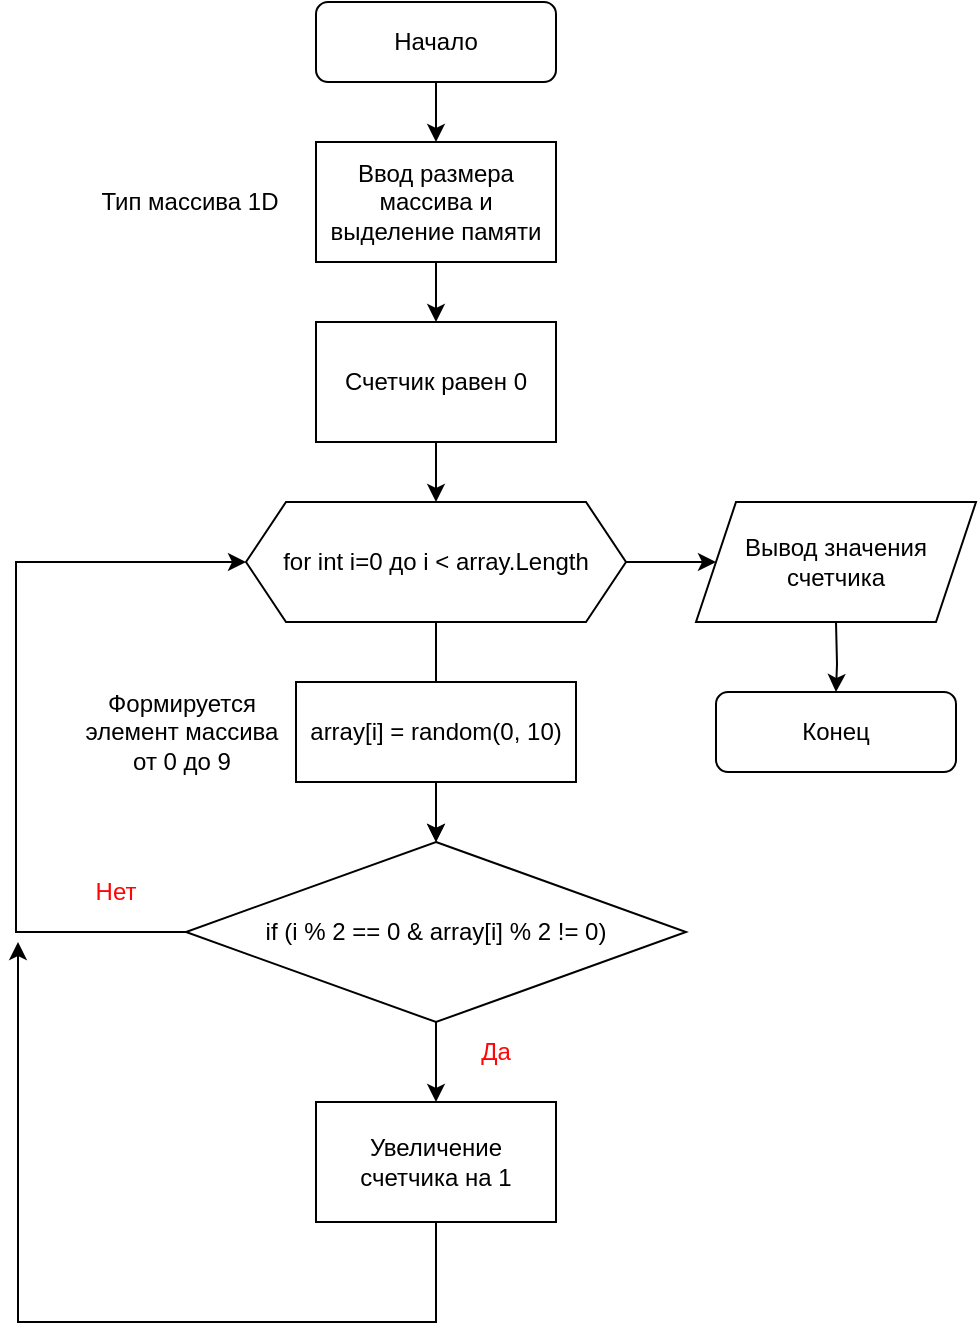 <mxfile version="27.0.5" pages="4">
  <diagram id="C5RBs43oDa-KdzZeNtuy" name="Case 1">
    <mxGraphModel dx="1426" dy="893" grid="1" gridSize="10" guides="1" tooltips="1" connect="1" arrows="1" fold="1" page="1" pageScale="1" pageWidth="827" pageHeight="1169" math="0" shadow="0">
      <root>
        <mxCell id="WIyWlLk6GJQsqaUBKTNV-0" />
        <mxCell id="WIyWlLk6GJQsqaUBKTNV-1" parent="WIyWlLk6GJQsqaUBKTNV-0" />
        <mxCell id="aqqlNHf-EdnrWEyORMFr-22" value="" style="edgeStyle=orthogonalEdgeStyle;rounded=0;orthogonalLoop=1;jettySize=auto;html=1;" edge="1" parent="WIyWlLk6GJQsqaUBKTNV-1" source="aqqlNHf-EdnrWEyORMFr-0" target="aqqlNHf-EdnrWEyORMFr-2">
          <mxGeometry relative="1" as="geometry" />
        </mxCell>
        <mxCell id="aqqlNHf-EdnrWEyORMFr-0" value="Начало" style="rounded=1;whiteSpace=wrap;html=1;" vertex="1" parent="WIyWlLk6GJQsqaUBKTNV-1">
          <mxGeometry x="200" y="40" width="120" height="40" as="geometry" />
        </mxCell>
        <mxCell id="aqqlNHf-EdnrWEyORMFr-20" value="" style="edgeStyle=orthogonalEdgeStyle;rounded=0;orthogonalLoop=1;jettySize=auto;html=1;" edge="1" parent="WIyWlLk6GJQsqaUBKTNV-1" source="aqqlNHf-EdnrWEyORMFr-1" target="aqqlNHf-EdnrWEyORMFr-5">
          <mxGeometry relative="1" as="geometry" />
        </mxCell>
        <mxCell id="aqqlNHf-EdnrWEyORMFr-1" value="Счетчик равен 0" style="rounded=0;whiteSpace=wrap;html=1;" vertex="1" parent="WIyWlLk6GJQsqaUBKTNV-1">
          <mxGeometry x="200" y="200" width="120" height="60" as="geometry" />
        </mxCell>
        <mxCell id="aqqlNHf-EdnrWEyORMFr-21" value="" style="edgeStyle=orthogonalEdgeStyle;rounded=0;orthogonalLoop=1;jettySize=auto;html=1;" edge="1" parent="WIyWlLk6GJQsqaUBKTNV-1" source="aqqlNHf-EdnrWEyORMFr-2" target="aqqlNHf-EdnrWEyORMFr-1">
          <mxGeometry relative="1" as="geometry" />
        </mxCell>
        <mxCell id="aqqlNHf-EdnrWEyORMFr-2" value="Ввод размера массива и выделение памяти" style="rounded=0;whiteSpace=wrap;html=1;" vertex="1" parent="WIyWlLk6GJQsqaUBKTNV-1">
          <mxGeometry x="200" y="110" width="120" height="60" as="geometry" />
        </mxCell>
        <mxCell id="aqqlNHf-EdnrWEyORMFr-3" value="Тип массива 1D" style="text;html=1;align=center;verticalAlign=middle;whiteSpace=wrap;rounded=0;" vertex="1" parent="WIyWlLk6GJQsqaUBKTNV-1">
          <mxGeometry x="84" y="125" width="106" height="30" as="geometry" />
        </mxCell>
        <mxCell id="aqqlNHf-EdnrWEyORMFr-19" value="" style="edgeStyle=orthogonalEdgeStyle;rounded=0;orthogonalLoop=1;jettySize=auto;html=1;" edge="1" parent="WIyWlLk6GJQsqaUBKTNV-1" source="aqqlNHf-EdnrWEyORMFr-5" target="aqqlNHf-EdnrWEyORMFr-8">
          <mxGeometry relative="1" as="geometry" />
        </mxCell>
        <mxCell id="aqqlNHf-EdnrWEyORMFr-28" value="" style="edgeStyle=orthogonalEdgeStyle;rounded=0;orthogonalLoop=1;jettySize=auto;html=1;entryX=0;entryY=0.5;entryDx=0;entryDy=0;" edge="1" parent="WIyWlLk6GJQsqaUBKTNV-1" source="aqqlNHf-EdnrWEyORMFr-5" target="EKrVxJmOkbiSkr2-F8fR-1">
          <mxGeometry relative="1" as="geometry">
            <mxPoint x="400" y="320" as="targetPoint" />
          </mxGeometry>
        </mxCell>
        <mxCell id="aqqlNHf-EdnrWEyORMFr-5" value="for int i=0 до i &amp;lt; array.Length" style="shape=hexagon;perimeter=hexagonPerimeter2;whiteSpace=wrap;html=1;fixedSize=1;" vertex="1" parent="WIyWlLk6GJQsqaUBKTNV-1">
          <mxGeometry x="165" y="290" width="190" height="60" as="geometry" />
        </mxCell>
        <mxCell id="aqqlNHf-EdnrWEyORMFr-17" style="edgeStyle=orthogonalEdgeStyle;rounded=0;orthogonalLoop=1;jettySize=auto;html=1;exitX=0.5;exitY=1;exitDx=0;exitDy=0;entryX=0.5;entryY=0;entryDx=0;entryDy=0;" edge="1" parent="WIyWlLk6GJQsqaUBKTNV-1" source="aqqlNHf-EdnrWEyORMFr-6" target="aqqlNHf-EdnrWEyORMFr-8">
          <mxGeometry relative="1" as="geometry" />
        </mxCell>
        <mxCell id="aqqlNHf-EdnrWEyORMFr-6" value="array[i] = random(0, 10)" style="rounded=0;whiteSpace=wrap;html=1;" vertex="1" parent="WIyWlLk6GJQsqaUBKTNV-1">
          <mxGeometry x="190" y="380" width="140" height="50" as="geometry" />
        </mxCell>
        <mxCell id="aqqlNHf-EdnrWEyORMFr-7" value="Формируется элемент массива от 0 до 9" style="text;html=1;align=center;verticalAlign=middle;whiteSpace=wrap;rounded=0;" vertex="1" parent="WIyWlLk6GJQsqaUBKTNV-1">
          <mxGeometry x="80" y="385" width="106" height="40" as="geometry" />
        </mxCell>
        <mxCell id="aqqlNHf-EdnrWEyORMFr-15" style="edgeStyle=orthogonalEdgeStyle;rounded=0;orthogonalLoop=1;jettySize=auto;html=1;exitX=0.5;exitY=1;exitDx=0;exitDy=0;" edge="1" parent="WIyWlLk6GJQsqaUBKTNV-1" source="aqqlNHf-EdnrWEyORMFr-8" target="aqqlNHf-EdnrWEyORMFr-9">
          <mxGeometry relative="1" as="geometry" />
        </mxCell>
        <mxCell id="aqqlNHf-EdnrWEyORMFr-8" value="if (i % 2 == 0 &amp;amp; array[i] % 2 != 0)" style="rhombus;whiteSpace=wrap;html=1;" vertex="1" parent="WIyWlLk6GJQsqaUBKTNV-1">
          <mxGeometry x="135" y="460" width="250" height="90" as="geometry" />
        </mxCell>
        <mxCell id="aqqlNHf-EdnrWEyORMFr-13" style="edgeStyle=orthogonalEdgeStyle;rounded=0;orthogonalLoop=1;jettySize=auto;html=1;exitX=0.5;exitY=1;exitDx=0;exitDy=0;" edge="1" parent="WIyWlLk6GJQsqaUBKTNV-1" source="aqqlNHf-EdnrWEyORMFr-9">
          <mxGeometry relative="1" as="geometry">
            <mxPoint x="51" y="510" as="targetPoint" />
            <mxPoint x="260" y="670" as="sourcePoint" />
            <Array as="points">
              <mxPoint x="260" y="700" />
              <mxPoint x="51" y="700" />
            </Array>
          </mxGeometry>
        </mxCell>
        <mxCell id="aqqlNHf-EdnrWEyORMFr-9" value="Увеличение счетчика на 1" style="rounded=0;whiteSpace=wrap;html=1;" vertex="1" parent="WIyWlLk6GJQsqaUBKTNV-1">
          <mxGeometry x="200" y="590" width="120" height="60" as="geometry" />
        </mxCell>
        <mxCell id="aqqlNHf-EdnrWEyORMFr-10" value="" style="endArrow=classic;html=1;rounded=0;exitX=0;exitY=0.5;exitDx=0;exitDy=0;entryX=0;entryY=0.5;entryDx=0;entryDy=0;" edge="1" parent="WIyWlLk6GJQsqaUBKTNV-1" source="aqqlNHf-EdnrWEyORMFr-8" target="aqqlNHf-EdnrWEyORMFr-5">
          <mxGeometry width="50" height="50" relative="1" as="geometry">
            <mxPoint x="390" y="380" as="sourcePoint" />
            <mxPoint x="440" y="330" as="targetPoint" />
            <Array as="points">
              <mxPoint x="50" y="505" />
              <mxPoint x="50" y="320" />
            </Array>
          </mxGeometry>
        </mxCell>
        <mxCell id="aqqlNHf-EdnrWEyORMFr-23" value="&lt;font style=&quot;color: rgb(255, 6, 6);&quot;&gt;Да&lt;/font&gt;" style="text;html=1;align=center;verticalAlign=middle;whiteSpace=wrap;rounded=0;" vertex="1" parent="WIyWlLk6GJQsqaUBKTNV-1">
          <mxGeometry x="260" y="550" width="60" height="30" as="geometry" />
        </mxCell>
        <mxCell id="aqqlNHf-EdnrWEyORMFr-24" value="&lt;font style=&quot;color: rgb(255, 6, 6);&quot;&gt;Нет&lt;/font&gt;" style="text;html=1;align=center;verticalAlign=middle;whiteSpace=wrap;rounded=0;" vertex="1" parent="WIyWlLk6GJQsqaUBKTNV-1">
          <mxGeometry x="70" y="470" width="60" height="30" as="geometry" />
        </mxCell>
        <mxCell id="aqqlNHf-EdnrWEyORMFr-25" value="Конец" style="rounded=1;whiteSpace=wrap;html=1;" vertex="1" parent="WIyWlLk6GJQsqaUBKTNV-1">
          <mxGeometry x="400" y="385" width="120" height="40" as="geometry" />
        </mxCell>
        <mxCell id="aqqlNHf-EdnrWEyORMFr-29" value="" style="edgeStyle=orthogonalEdgeStyle;rounded=0;orthogonalLoop=1;jettySize=auto;html=1;" edge="1" parent="WIyWlLk6GJQsqaUBKTNV-1" target="aqqlNHf-EdnrWEyORMFr-25">
          <mxGeometry relative="1" as="geometry">
            <mxPoint x="460" y="350" as="sourcePoint" />
          </mxGeometry>
        </mxCell>
        <mxCell id="EKrVxJmOkbiSkr2-F8fR-1" value="Вывод значения счетчика" style="shape=parallelogram;perimeter=parallelogramPerimeter;whiteSpace=wrap;html=1;fixedSize=1;" vertex="1" parent="WIyWlLk6GJQsqaUBKTNV-1">
          <mxGeometry x="390" y="290" width="140" height="60" as="geometry" />
        </mxCell>
      </root>
    </mxGraphModel>
  </diagram>
  <diagram id="B5rzEQtbl61Lyo0TWDss" name="Case 2">
    <mxGraphModel dx="2786" dy="1051" grid="1" gridSize="10" guides="1" tooltips="1" connect="1" arrows="1" fold="1" page="1" pageScale="1" pageWidth="827" pageHeight="1169" math="0" shadow="0">
      <root>
        <mxCell id="0" />
        <mxCell id="1" parent="0" />
        <mxCell id="s0xafq_q0sGr1GdLeXno-13" value="" style="edgeStyle=orthogonalEdgeStyle;rounded=0;orthogonalLoop=1;jettySize=auto;html=1;" edge="1" parent="1" source="0wv6gCyjFDWFOXoXI0do-1" target="0wv6gCyjFDWFOXoXI0do-2">
          <mxGeometry relative="1" as="geometry" />
        </mxCell>
        <mxCell id="0wv6gCyjFDWFOXoXI0do-1" value="Начало" style="rounded=1;whiteSpace=wrap;html=1;" vertex="1" parent="1">
          <mxGeometry x="250" y="70" width="120" height="50" as="geometry" />
        </mxCell>
        <mxCell id="s0xafq_q0sGr1GdLeXno-14" value="" style="edgeStyle=orthogonalEdgeStyle;rounded=0;orthogonalLoop=1;jettySize=auto;html=1;" edge="1" parent="1" source="0wv6gCyjFDWFOXoXI0do-2" target="0wv6gCyjFDWFOXoXI0do-4">
          <mxGeometry relative="1" as="geometry" />
        </mxCell>
        <mxCell id="0wv6gCyjFDWFOXoXI0do-2" value="Создание массива 5х5" style="rounded=0;whiteSpace=wrap;html=1;" vertex="1" parent="1">
          <mxGeometry x="250" y="150" width="120" height="60" as="geometry" />
        </mxCell>
        <mxCell id="0wv6gCyjFDWFOXoXI0do-3" value="Создается 2D массив размером 5х5" style="text;html=1;align=center;verticalAlign=middle;whiteSpace=wrap;rounded=0;" vertex="1" parent="1">
          <mxGeometry x="384" y="165" width="96" height="30" as="geometry" />
        </mxCell>
        <mxCell id="s0xafq_q0sGr1GdLeXno-15" value="" style="edgeStyle=orthogonalEdgeStyle;rounded=0;orthogonalLoop=1;jettySize=auto;html=1;" edge="1" parent="1" source="0wv6gCyjFDWFOXoXI0do-4" target="0wv6gCyjFDWFOXoXI0do-6">
          <mxGeometry relative="1" as="geometry" />
        </mxCell>
        <mxCell id="0wv6gCyjFDWFOXoXI0do-4" value="min = 6&lt;div&gt;index = 0&lt;/div&gt;" style="rounded=0;whiteSpace=wrap;html=1;" vertex="1" parent="1">
          <mxGeometry x="250" y="240" width="120" height="60" as="geometry" />
        </mxCell>
        <mxCell id="0wv6gCyjFDWFOXoXI0do-5" value="min - минимальное место&lt;div&gt;index - индекс спортсмена с минимальной суммой по местам&lt;/div&gt;" style="text;html=1;align=center;verticalAlign=middle;whiteSpace=wrap;rounded=0;" vertex="1" parent="1">
          <mxGeometry x="384" y="255" width="196" height="30" as="geometry" />
        </mxCell>
        <mxCell id="s0xafq_q0sGr1GdLeXno-11" value="" style="edgeStyle=orthogonalEdgeStyle;rounded=0;orthogonalLoop=1;jettySize=auto;html=1;" edge="1" parent="1" source="0wv6gCyjFDWFOXoXI0do-6" target="0wv6gCyjFDWFOXoXI0do-7">
          <mxGeometry relative="1" as="geometry" />
        </mxCell>
        <mxCell id="YKFpgQ2zvfYNVfim4wyX-3" value="" style="edgeStyle=orthogonalEdgeStyle;rounded=0;orthogonalLoop=1;jettySize=auto;html=1;" edge="1" parent="1" source="0wv6gCyjFDWFOXoXI0do-6" target="YKFpgQ2zvfYNVfim4wyX-1">
          <mxGeometry relative="1" as="geometry" />
        </mxCell>
        <mxCell id="0wv6gCyjFDWFOXoXI0do-6" value="for i = 0 до i &amp;lt; matrix.GetLength(0)" style="shape=hexagon;perimeter=hexagonPerimeter2;whiteSpace=wrap;html=1;fixedSize=1;" vertex="1" parent="1">
          <mxGeometry x="195" y="330" width="230" height="80" as="geometry" />
        </mxCell>
        <mxCell id="s0xafq_q0sGr1GdLeXno-12" value="" style="edgeStyle=orthogonalEdgeStyle;rounded=0;orthogonalLoop=1;jettySize=auto;html=1;" edge="1" parent="1" source="0wv6gCyjFDWFOXoXI0do-7" target="0wv6gCyjFDWFOXoXI0do-8">
          <mxGeometry relative="1" as="geometry" />
        </mxCell>
        <mxCell id="0wv6gCyjFDWFOXoXI0do-7" value="sum = 0" style="rounded=0;whiteSpace=wrap;html=1;" vertex="1" parent="1">
          <mxGeometry x="250" y="440" width="120" height="60" as="geometry" />
        </mxCell>
        <mxCell id="s0xafq_q0sGr1GdLeXno-8" value="" style="edgeStyle=orthogonalEdgeStyle;rounded=0;orthogonalLoop=1;jettySize=auto;html=1;" edge="1" parent="1" source="0wv6gCyjFDWFOXoXI0do-8" target="0wv6gCyjFDWFOXoXI0do-9">
          <mxGeometry relative="1" as="geometry" />
        </mxCell>
        <mxCell id="s0xafq_q0sGr1GdLeXno-10" style="edgeStyle=orthogonalEdgeStyle;rounded=0;orthogonalLoop=1;jettySize=auto;html=1;exitX=0;exitY=0.5;exitDx=0;exitDy=0;entryX=0.5;entryY=0;entryDx=0;entryDy=0;" edge="1" parent="1" source="0wv6gCyjFDWFOXoXI0do-8" target="s0xafq_q0sGr1GdLeXno-3">
          <mxGeometry relative="1" as="geometry">
            <Array as="points">
              <mxPoint x="175" y="570" />
              <mxPoint x="175" y="810" />
              <mxPoint x="310" y="810" />
            </Array>
          </mxGeometry>
        </mxCell>
        <mxCell id="0wv6gCyjFDWFOXoXI0do-8" value="for j= 0 до j &amp;lt; matrix.GetLength(1)" style="shape=hexagon;perimeter=hexagonPerimeter2;whiteSpace=wrap;html=1;fixedSize=1;" vertex="1" parent="1">
          <mxGeometry x="195" y="530" width="230" height="80" as="geometry" />
        </mxCell>
        <mxCell id="s0xafq_q0sGr1GdLeXno-9" value="" style="edgeStyle=orthogonalEdgeStyle;rounded=0;orthogonalLoop=1;jettySize=auto;html=1;" edge="1" parent="1" source="0wv6gCyjFDWFOXoXI0do-9" target="s0xafq_q0sGr1GdLeXno-2">
          <mxGeometry relative="1" as="geometry" />
        </mxCell>
        <mxCell id="0wv6gCyjFDWFOXoXI0do-9" value="array[i, j] = random(1, 6)" style="rounded=0;whiteSpace=wrap;html=1;" vertex="1" parent="1">
          <mxGeometry x="240" y="640" width="140" height="60" as="geometry" />
        </mxCell>
        <mxCell id="s0xafq_q0sGr1GdLeXno-1" value="Формируется элемент массива от 1 до 5" style="text;html=1;align=center;verticalAlign=middle;whiteSpace=wrap;rounded=0;" vertex="1" parent="1">
          <mxGeometry x="390" y="650" width="106" height="40" as="geometry" />
        </mxCell>
        <mxCell id="s0xafq_q0sGr1GdLeXno-2" value="sum += matrix[i, j]" style="rounded=0;whiteSpace=wrap;html=1;" vertex="1" parent="1">
          <mxGeometry x="240" y="730" width="140" height="60" as="geometry" />
        </mxCell>
        <mxCell id="s0xafq_q0sGr1GdLeXno-17" style="edgeStyle=orthogonalEdgeStyle;rounded=0;orthogonalLoop=1;jettySize=auto;html=1;" edge="1" parent="1" source="s0xafq_q0sGr1GdLeXno-3">
          <mxGeometry relative="1" as="geometry">
            <mxPoint y="870" as="targetPoint" />
            <Array as="points">
              <mxPoint x="520" y="870" />
              <mxPoint x="520" y="960" />
              <mxPoint y="960" />
            </Array>
          </mxGeometry>
        </mxCell>
        <mxCell id="s0xafq_q0sGr1GdLeXno-3" value="if (sum &amp;lt; min)" style="rhombus;whiteSpace=wrap;html=1;" vertex="1" parent="1">
          <mxGeometry x="230" y="830" width="160" height="80" as="geometry" />
        </mxCell>
        <mxCell id="s0xafq_q0sGr1GdLeXno-4" value="min = sum&lt;div&gt;index = i&lt;/div&gt;" style="rounded=0;whiteSpace=wrap;html=1;" vertex="1" parent="1">
          <mxGeometry x="60" y="840" width="120" height="60" as="geometry" />
        </mxCell>
        <mxCell id="s0xafq_q0sGr1GdLeXno-5" value="" style="endArrow=classic;html=1;rounded=0;exitX=0;exitY=0.5;exitDx=0;exitDy=0;entryX=1;entryY=0.5;entryDx=0;entryDy=0;" edge="1" parent="1" source="s0xafq_q0sGr1GdLeXno-3" target="s0xafq_q0sGr1GdLeXno-4">
          <mxGeometry width="50" height="50" relative="1" as="geometry">
            <mxPoint x="390" y="680" as="sourcePoint" />
            <mxPoint x="440" y="630" as="targetPoint" />
          </mxGeometry>
        </mxCell>
        <mxCell id="s0xafq_q0sGr1GdLeXno-6" value="" style="endArrow=classic;html=1;rounded=0;exitX=0;exitY=0.5;exitDx=0;exitDy=0;" edge="1" parent="1" source="s0xafq_q0sGr1GdLeXno-4" target="0wv6gCyjFDWFOXoXI0do-6">
          <mxGeometry width="50" height="50" relative="1" as="geometry">
            <mxPoint x="390" y="680" as="sourcePoint" />
            <mxPoint x="440" y="630" as="targetPoint" />
            <Array as="points">
              <mxPoint y="870" />
              <mxPoint y="370" />
            </Array>
          </mxGeometry>
        </mxCell>
        <mxCell id="s0xafq_q0sGr1GdLeXno-7" value="" style="endArrow=classic;html=1;rounded=0;exitX=1;exitY=0.5;exitDx=0;exitDy=0;entryX=1;entryY=0.5;entryDx=0;entryDy=0;" edge="1" parent="1" source="s0xafq_q0sGr1GdLeXno-2" target="0wv6gCyjFDWFOXoXI0do-8">
          <mxGeometry width="50" height="50" relative="1" as="geometry">
            <mxPoint x="390" y="680" as="sourcePoint" />
            <mxPoint x="480" y="570" as="targetPoint" />
            <Array as="points">
              <mxPoint x="480" y="760" />
              <mxPoint x="510" y="760" />
              <mxPoint x="510" y="670" />
              <mxPoint x="510" y="570" />
              <mxPoint x="480" y="570" />
            </Array>
          </mxGeometry>
        </mxCell>
        <mxCell id="s0xafq_q0sGr1GdLeXno-21" value="" style="edgeStyle=orthogonalEdgeStyle;rounded=0;orthogonalLoop=1;jettySize=auto;html=1;" edge="1" parent="1" target="s0xafq_q0sGr1GdLeXno-19">
          <mxGeometry relative="1" as="geometry">
            <mxPoint x="556" y="400" as="sourcePoint" />
          </mxGeometry>
        </mxCell>
        <mxCell id="s0xafq_q0sGr1GdLeXno-19" value="Конец" style="rounded=1;whiteSpace=wrap;html=1;" vertex="1" parent="1">
          <mxGeometry x="496" y="445" width="120" height="50" as="geometry" />
        </mxCell>
        <mxCell id="S2aVNuDsLaKcUO_T67YK-1" value="&lt;font style=&quot;color: rgb(255, 6, 6);&quot;&gt;Да&lt;/font&gt;" style="text;html=1;align=center;verticalAlign=middle;whiteSpace=wrap;rounded=0;" vertex="1" parent="1">
          <mxGeometry x="190" y="840" width="60" height="30" as="geometry" />
        </mxCell>
        <mxCell id="S2aVNuDsLaKcUO_T67YK-2" value="&lt;font style=&quot;color: rgb(255, 6, 6);&quot;&gt;Нет&lt;/font&gt;" style="text;html=1;align=center;verticalAlign=middle;whiteSpace=wrap;rounded=0;" vertex="1" parent="1">
          <mxGeometry x="390" y="840" width="60" height="30" as="geometry" />
        </mxCell>
        <mxCell id="YKFpgQ2zvfYNVfim4wyX-1" value="index и sum" style="shape=parallelogram;perimeter=parallelogramPerimeter;whiteSpace=wrap;html=1;fixedSize=1;" vertex="1" parent="1">
          <mxGeometry x="496" y="340" width="130" height="60" as="geometry" />
        </mxCell>
      </root>
    </mxGraphModel>
  </diagram>
  <diagram id="FACUBxOXc8cHtz9XMCom" name="Case 3">
    <mxGraphModel dx="2492" dy="893" grid="1" gridSize="10" guides="1" tooltips="1" connect="1" arrows="1" fold="1" page="1" pageScale="1" pageWidth="827" pageHeight="1169" math="0" shadow="0">
      <root>
        <mxCell id="0" />
        <mxCell id="1" parent="0" />
        <mxCell id="pjdp1vJl_GDWVtPXipon-6" value="" style="edgeStyle=orthogonalEdgeStyle;rounded=0;orthogonalLoop=1;jettySize=auto;html=1;" edge="1" parent="1" source="pjdp1vJl_GDWVtPXipon-1" target="pjdp1vJl_GDWVtPXipon-5">
          <mxGeometry relative="1" as="geometry" />
        </mxCell>
        <mxCell id="pjdp1vJl_GDWVtPXipon-1" value="vector&lt;br&gt;&lt;div&gt;len = vector.Length&lt;/div&gt;" style="rounded=0;whiteSpace=wrap;html=1;" vertex="1" parent="1">
          <mxGeometry x="240" y="150" width="160" height="60" as="geometry" />
        </mxCell>
        <mxCell id="pjdp1vJl_GDWVtPXipon-4" value="" style="edgeStyle=orthogonalEdgeStyle;rounded=0;orthogonalLoop=1;jettySize=auto;html=1;" edge="1" parent="1" source="pjdp1vJl_GDWVtPXipon-2" target="pjdp1vJl_GDWVtPXipon-1">
          <mxGeometry relative="1" as="geometry" />
        </mxCell>
        <mxCell id="pjdp1vJl_GDWVtPXipon-2" value="Начало" style="rounded=1;whiteSpace=wrap;html=1;" vertex="1" parent="1">
          <mxGeometry x="260" y="60" width="120" height="60" as="geometry" />
        </mxCell>
        <mxCell id="pjdp1vJl_GDWVtPXipon-3" value="vector - 1D массив, который нужно отсортировать&lt;div&gt;len - длина vector по элементам&lt;/div&gt;" style="text;html=1;align=center;verticalAlign=middle;whiteSpace=wrap;rounded=0;" vertex="1" parent="1">
          <mxGeometry x="413" y="165" width="200" height="30" as="geometry" />
        </mxCell>
        <mxCell id="pjdp1vJl_GDWVtPXipon-8" value="" style="edgeStyle=orthogonalEdgeStyle;rounded=0;orthogonalLoop=1;jettySize=auto;html=1;" edge="1" parent="1" source="pjdp1vJl_GDWVtPXipon-5" target="pjdp1vJl_GDWVtPXipon-7">
          <mxGeometry relative="1" as="geometry" />
        </mxCell>
        <mxCell id="pjdp1vJl_GDWVtPXipon-32" value="" style="edgeStyle=orthogonalEdgeStyle;rounded=0;orthogonalLoop=1;jettySize=auto;html=1;" edge="1" parent="1" source="pjdp1vJl_GDWVtPXipon-5" target="pjdp1vJl_GDWVtPXipon-30">
          <mxGeometry relative="1" as="geometry" />
        </mxCell>
        <mxCell id="pjdp1vJl_GDWVtPXipon-5" value="for i = 0 до i &amp;lt; len-1" style="shape=hexagon;perimeter=hexagonPerimeter2;whiteSpace=wrap;html=1;fixedSize=1;" vertex="1" parent="1">
          <mxGeometry x="220" y="250" width="200" height="70" as="geometry" />
        </mxCell>
        <mxCell id="pjdp1vJl_GDWVtPXipon-10" value="" style="edgeStyle=orthogonalEdgeStyle;rounded=0;orthogonalLoop=1;jettySize=auto;html=1;" edge="1" parent="1" source="pjdp1vJl_GDWVtPXipon-7">
          <mxGeometry relative="1" as="geometry">
            <mxPoint x="320" y="460" as="targetPoint" />
          </mxGeometry>
        </mxCell>
        <mxCell id="pjdp1vJl_GDWVtPXipon-7" value="extreme = vector[i]&lt;div&gt;index = i&lt;/div&gt;" style="rounded=0;whiteSpace=wrap;html=1;" vertex="1" parent="1">
          <mxGeometry x="260" y="360" width="120" height="60" as="geometry" />
        </mxCell>
        <mxCell id="pjdp1vJl_GDWVtPXipon-20" value="" style="edgeStyle=orthogonalEdgeStyle;rounded=0;orthogonalLoop=1;jettySize=auto;html=1;" edge="1" parent="1" source="pjdp1vJl_GDWVtPXipon-11" target="pjdp1vJl_GDWVtPXipon-13">
          <mxGeometry relative="1" as="geometry" />
        </mxCell>
        <mxCell id="pjdp1vJl_GDWVtPXipon-11" value="for j = (i+1) до j&amp;lt; len" style="shape=hexagon;perimeter=hexagonPerimeter2;whiteSpace=wrap;html=1;fixedSize=1;" vertex="1" parent="1">
          <mxGeometry x="220" y="460" width="200" height="70" as="geometry" />
        </mxCell>
        <mxCell id="pjdp1vJl_GDWVtPXipon-21" value="" style="edgeStyle=orthogonalEdgeStyle;rounded=0;orthogonalLoop=1;jettySize=auto;html=1;" edge="1" parent="1" source="pjdp1vJl_GDWVtPXipon-13" target="pjdp1vJl_GDWVtPXipon-16">
          <mxGeometry relative="1" as="geometry" />
        </mxCell>
        <mxCell id="pjdp1vJl_GDWVtPXipon-23" value="" style="edgeStyle=orthogonalEdgeStyle;rounded=0;orthogonalLoop=1;jettySize=auto;html=1;" edge="1" parent="1" source="pjdp1vJl_GDWVtPXipon-13" target="pjdp1vJl_GDWVtPXipon-15">
          <mxGeometry relative="1" as="geometry" />
        </mxCell>
        <mxCell id="pjdp1vJl_GDWVtPXipon-13" value="extreme &amp;gt; vector[j] и i &amp;lt;= (len / 2) - 1" style="rhombus;whiteSpace=wrap;html=1;" vertex="1" parent="1">
          <mxGeometry x="187.5" y="570" width="265" height="90" as="geometry" />
        </mxCell>
        <mxCell id="pjdp1vJl_GDWVtPXipon-14" value="По возрастанию" style="text;html=1;align=center;verticalAlign=middle;whiteSpace=wrap;rounded=0;" vertex="1" parent="1">
          <mxGeometry x="440" y="600" width="130" height="30" as="geometry" />
        </mxCell>
        <mxCell id="pjdp1vJl_GDWVtPXipon-27" style="edgeStyle=orthogonalEdgeStyle;rounded=0;orthogonalLoop=1;jettySize=auto;html=1;exitX=0;exitY=0.5;exitDx=0;exitDy=0;" edge="1" parent="1" source="pjdp1vJl_GDWVtPXipon-15">
          <mxGeometry relative="1" as="geometry">
            <mxPoint x="-40" y="615" as="targetPoint" />
          </mxGeometry>
        </mxCell>
        <mxCell id="pjdp1vJl_GDWVtPXipon-15" value="extreme = vector[j]&lt;div&gt;index = j&lt;/div&gt;" style="rounded=0;whiteSpace=wrap;html=1;" vertex="1" parent="1">
          <mxGeometry y="585" width="140" height="60" as="geometry" />
        </mxCell>
        <mxCell id="pjdp1vJl_GDWVtPXipon-22" value="" style="edgeStyle=orthogonalEdgeStyle;rounded=0;orthogonalLoop=1;jettySize=auto;html=1;" edge="1" parent="1" source="pjdp1vJl_GDWVtPXipon-16" target="pjdp1vJl_GDWVtPXipon-18">
          <mxGeometry relative="1" as="geometry" />
        </mxCell>
        <mxCell id="pjdp1vJl_GDWVtPXipon-16" value="extreme &amp;lt; vector[j] и i &amp;gt; (len / 2) - 1" style="rhombus;whiteSpace=wrap;html=1;" vertex="1" parent="1">
          <mxGeometry x="187.5" y="700" width="265" height="90" as="geometry" />
        </mxCell>
        <mxCell id="pjdp1vJl_GDWVtPXipon-17" value="По убыванию" style="text;html=1;align=center;verticalAlign=middle;whiteSpace=wrap;rounded=0;" vertex="1" parent="1">
          <mxGeometry x="440" y="730" width="130" height="30" as="geometry" />
        </mxCell>
        <mxCell id="pjdp1vJl_GDWVtPXipon-18" value="extreme = vector[j]&lt;div&gt;index = j&lt;/div&gt;" style="rounded=0;whiteSpace=wrap;html=1;" vertex="1" parent="1">
          <mxGeometry y="715" width="140" height="60" as="geometry" />
        </mxCell>
        <mxCell id="pjdp1vJl_GDWVtPXipon-25" value="" style="edgeStyle=orthogonalEdgeStyle;rounded=0;orthogonalLoop=1;jettySize=auto;html=1;" edge="1" parent="1" source="pjdp1vJl_GDWVtPXipon-19" target="pjdp1vJl_GDWVtPXipon-11">
          <mxGeometry relative="1" as="geometry" />
        </mxCell>
        <mxCell id="pjdp1vJl_GDWVtPXipon-19" value="vector[index] = vector[i]&lt;div&gt;vector[i] = extreme&lt;/div&gt;" style="rounded=0;whiteSpace=wrap;html=1;" vertex="1" parent="1">
          <mxGeometry x="20" y="465" width="140" height="60" as="geometry" />
        </mxCell>
        <mxCell id="pjdp1vJl_GDWVtPXipon-29" value="" style="endArrow=classic;html=1;rounded=0;exitX=1;exitY=0.5;exitDx=0;exitDy=0;entryX=0;entryY=0.5;entryDx=0;entryDy=0;" edge="1" parent="1" source="pjdp1vJl_GDWVtPXipon-11" target="pjdp1vJl_GDWVtPXipon-5">
          <mxGeometry width="50" height="50" relative="1" as="geometry">
            <mxPoint x="510" y="600" as="sourcePoint" />
            <mxPoint x="-120" y="280" as="targetPoint" />
            <Array as="points">
              <mxPoint x="600" y="495" />
              <mxPoint x="600" y="830" />
              <mxPoint x="600" y="880" />
              <mxPoint x="240" y="880" />
              <mxPoint x="-120" y="880" />
              <mxPoint x="-120" y="840" />
              <mxPoint x="-120" y="285" />
            </Array>
          </mxGeometry>
        </mxCell>
        <mxCell id="pjdp1vJl_GDWVtPXipon-33" value="" style="edgeStyle=orthogonalEdgeStyle;rounded=0;orthogonalLoop=1;jettySize=auto;html=1;" edge="1" parent="1" source="pjdp1vJl_GDWVtPXipon-30" target="pjdp1vJl_GDWVtPXipon-31">
          <mxGeometry relative="1" as="geometry" />
        </mxCell>
        <mxCell id="pjdp1vJl_GDWVtPXipon-30" value="vector после сортировки" style="shape=parallelogram;perimeter=parallelogramPerimeter;whiteSpace=wrap;html=1;fixedSize=1;" vertex="1" parent="1">
          <mxGeometry x="470" y="255" width="120" height="60" as="geometry" />
        </mxCell>
        <mxCell id="pjdp1vJl_GDWVtPXipon-31" value="Конец" style="rounded=1;whiteSpace=wrap;html=1;" vertex="1" parent="1">
          <mxGeometry x="640" y="255" width="120" height="60" as="geometry" />
        </mxCell>
        <mxCell id="bN_dJVy6taGK0RhYjLpx-1" value="&lt;font style=&quot;color: rgb(255, 6, 6);&quot;&gt;Да&lt;/font&gt;" style="text;html=1;align=center;verticalAlign=middle;whiteSpace=wrap;rounded=0;" vertex="1" parent="1">
          <mxGeometry x="140" y="585" width="60" height="30" as="geometry" />
        </mxCell>
        <mxCell id="bN_dJVy6taGK0RhYjLpx-2" value="&lt;font style=&quot;color: rgb(255, 6, 6);&quot;&gt;Нет&lt;/font&gt;" style="text;html=1;align=center;verticalAlign=middle;whiteSpace=wrap;rounded=0;" vertex="1" parent="1">
          <mxGeometry x="310" y="660" width="60" height="30" as="geometry" />
        </mxCell>
        <mxCell id="bN_dJVy6taGK0RhYjLpx-3" value="&lt;font style=&quot;color: rgb(255, 6, 6);&quot;&gt;Да&lt;/font&gt;" style="text;html=1;align=center;verticalAlign=middle;whiteSpace=wrap;rounded=0;" vertex="1" parent="1">
          <mxGeometry x="140" y="715" width="60" height="30" as="geometry" />
        </mxCell>
        <mxCell id="bN_dJVy6taGK0RhYjLpx-4" value="&lt;font style=&quot;color: rgb(255, 6, 6);&quot;&gt;Нет&lt;/font&gt;" style="text;html=1;align=center;verticalAlign=middle;whiteSpace=wrap;rounded=0;" vertex="1" parent="1">
          <mxGeometry x="310" y="790" width="60" height="30" as="geometry" />
        </mxCell>
        <mxCell id="bN_dJVy6taGK0RhYjLpx-5" value="" style="endArrow=classic;html=1;rounded=0;exitX=0.5;exitY=1;exitDx=0;exitDy=0;entryX=0;entryY=0.5;entryDx=0;entryDy=0;" edge="1" parent="1" source="pjdp1vJl_GDWVtPXipon-16" target="pjdp1vJl_GDWVtPXipon-19">
          <mxGeometry width="50" height="50" relative="1" as="geometry">
            <mxPoint x="490" y="540" as="sourcePoint" />
            <mxPoint x="-40" y="610" as="targetPoint" />
            <Array as="points">
              <mxPoint x="320" y="820" />
              <mxPoint x="-40" y="820" />
              <mxPoint x="-40" y="495" />
            </Array>
          </mxGeometry>
        </mxCell>
        <mxCell id="bN_dJVy6taGK0RhYjLpx-6" value="" style="endArrow=classic;html=1;rounded=0;exitX=0;exitY=0.5;exitDx=0;exitDy=0;" edge="1" parent="1" source="pjdp1vJl_GDWVtPXipon-18">
          <mxGeometry width="50" height="50" relative="1" as="geometry">
            <mxPoint x="490" y="540" as="sourcePoint" />
            <mxPoint x="-40" y="745" as="targetPoint" />
          </mxGeometry>
        </mxCell>
      </root>
    </mxGraphModel>
  </diagram>
  <diagram id="2vUynQWy8eACmwgbvTNz" name="Case 4">
    <mxGraphModel dx="1141" dy="714" grid="1" gridSize="10" guides="1" tooltips="1" connect="1" arrows="1" fold="1" page="1" pageScale="1" pageWidth="827" pageHeight="1169" math="0" shadow="0">
      <root>
        <mxCell id="0" />
        <mxCell id="1" parent="0" />
        <mxCell id="1yrRum1j7lQYyDggb7bD-6" value="" style="edgeStyle=orthogonalEdgeStyle;rounded=0;orthogonalLoop=1;jettySize=auto;html=1;" edge="1" parent="1" source="1yrRum1j7lQYyDggb7bD-1" target="1yrRum1j7lQYyDggb7bD-2">
          <mxGeometry relative="1" as="geometry" />
        </mxCell>
        <mxCell id="1yrRum1j7lQYyDggb7bD-1" value="Начало" style="rounded=1;whiteSpace=wrap;html=1;" vertex="1" parent="1">
          <mxGeometry x="200" y="130" width="120" height="60" as="geometry" />
        </mxCell>
        <mxCell id="1yrRum1j7lQYyDggb7bD-7" value="" style="edgeStyle=orthogonalEdgeStyle;rounded=0;orthogonalLoop=1;jettySize=auto;html=1;" edge="1" parent="1" source="1yrRum1j7lQYyDggb7bD-2" target="1yrRum1j7lQYyDggb7bD-3">
          <mxGeometry relative="1" as="geometry" />
        </mxCell>
        <mxCell id="1yrRum1j7lQYyDggb7bD-2" value="vector" style="rounded=0;whiteSpace=wrap;html=1;" vertex="1" parent="1">
          <mxGeometry x="200" y="220" width="120" height="60" as="geometry" />
        </mxCell>
        <mxCell id="1yrRum1j7lQYyDggb7bD-8" value="" style="edgeStyle=orthogonalEdgeStyle;rounded=0;orthogonalLoop=1;jettySize=auto;html=1;" edge="1" parent="1" source="1yrRum1j7lQYyDggb7bD-3" target="1yrRum1j7lQYyDggb7bD-4">
          <mxGeometry relative="1" as="geometry" />
        </mxCell>
        <mxCell id="1yrRum1j7lQYyDggb7bD-3" value="Вызов метода&amp;nbsp;&lt;div&gt;Pivot(vector, indexStart, indexEnd)&amp;nbsp;&lt;/div&gt;" style="rounded=0;whiteSpace=wrap;html=1;" vertex="1" parent="1">
          <mxGeometry x="200" y="310" width="120" height="60" as="geometry" />
        </mxCell>
        <mxCell id="1yrRum1j7lQYyDggb7bD-9" value="" style="edgeStyle=orthogonalEdgeStyle;rounded=0;orthogonalLoop=1;jettySize=auto;html=1;" edge="1" parent="1" source="1yrRum1j7lQYyDggb7bD-4" target="1yrRum1j7lQYyDggb7bD-5">
          <mxGeometry relative="1" as="geometry" />
        </mxCell>
        <mxCell id="1yrRum1j7lQYyDggb7bD-4" value="Отсортированный&lt;div&gt;vector&lt;/div&gt;" style="shape=parallelogram;perimeter=parallelogramPerimeter;whiteSpace=wrap;html=1;fixedSize=1;" vertex="1" parent="1">
          <mxGeometry x="190" y="400" width="140" height="60" as="geometry" />
        </mxCell>
        <mxCell id="1yrRum1j7lQYyDggb7bD-5" value="Конец" style="rounded=1;whiteSpace=wrap;html=1;" vertex="1" parent="1">
          <mxGeometry x="200" y="490" width="120" height="60" as="geometry" />
        </mxCell>
        <mxCell id="1yrRum1j7lQYyDggb7bD-12" value="" style="edgeStyle=orthogonalEdgeStyle;rounded=0;orthogonalLoop=1;jettySize=auto;html=1;" edge="1" parent="1" source="1yrRum1j7lQYyDggb7bD-10" target="1yrRum1j7lQYyDggb7bD-11">
          <mxGeometry relative="1" as="geometry" />
        </mxCell>
        <mxCell id="1yrRum1j7lQYyDggb7bD-10" value="Начало" style="rounded=1;whiteSpace=wrap;html=1;" vertex="1" parent="1">
          <mxGeometry x="730" y="130" width="120" height="60" as="geometry" />
        </mxCell>
        <mxCell id="1yrRum1j7lQYyDggb7bD-11" value="vector&lt;div&gt;indexStart&lt;/div&gt;&lt;div&gt;indexEnd&lt;/div&gt;" style="rounded=0;whiteSpace=wrap;html=1;" vertex="1" parent="1">
          <mxGeometry x="730" y="220" width="120" height="60" as="geometry" />
        </mxCell>
        <mxCell id="1yrRum1j7lQYyDggb7bD-22" value="" style="edgeStyle=orthogonalEdgeStyle;rounded=0;orthogonalLoop=1;jettySize=auto;html=1;" edge="1" parent="1" source="1yrRum1j7lQYyDggb7bD-13" target="1yrRum1j7lQYyDggb7bD-15">
          <mxGeometry relative="1" as="geometry" />
        </mxCell>
        <mxCell id="1yrRum1j7lQYyDggb7bD-13" value="start = indexStart" style="rounded=0;whiteSpace=wrap;html=1;" vertex="1" parent="1">
          <mxGeometry x="730" y="310" width="120" height="60" as="geometry" />
        </mxCell>
        <mxCell id="1yrRum1j7lQYyDggb7bD-24" style="edgeStyle=orthogonalEdgeStyle;rounded=0;orthogonalLoop=1;jettySize=auto;html=1;entryX=0.5;entryY=0;entryDx=0;entryDy=0;" edge="1" parent="1" source="1yrRum1j7lQYyDggb7bD-15" target="1yrRum1j7lQYyDggb7bD-16">
          <mxGeometry relative="1" as="geometry">
            <Array as="points">
              <mxPoint x="620" y="440" />
            </Array>
          </mxGeometry>
        </mxCell>
        <mxCell id="1yrRum1j7lQYyDggb7bD-25" style="edgeStyle=orthogonalEdgeStyle;rounded=0;orthogonalLoop=1;jettySize=auto;html=1;" edge="1" parent="1" source="1yrRum1j7lQYyDggb7bD-15" target="1yrRum1j7lQYyDggb7bD-23">
          <mxGeometry relative="1" as="geometry">
            <Array as="points">
              <mxPoint x="947" y="440" />
            </Array>
          </mxGeometry>
        </mxCell>
        <mxCell id="1yrRum1j7lQYyDggb7bD-15" value="if (indexEnd != indexStart)" style="rhombus;whiteSpace=wrap;html=1;" vertex="1" parent="1">
          <mxGeometry x="693.5" y="400" width="193" height="80" as="geometry" />
        </mxCell>
        <mxCell id="1yrRum1j7lQYyDggb7bD-18" value="" style="edgeStyle=orthogonalEdgeStyle;rounded=0;orthogonalLoop=1;jettySize=auto;html=1;" edge="1" parent="1" source="1yrRum1j7lQYyDggb7bD-16" target="1yrRum1j7lQYyDggb7bD-17">
          <mxGeometry relative="1" as="geometry" />
        </mxCell>
        <mxCell id="rPJDzaSLTLHY42AnqEb2-5" style="edgeStyle=orthogonalEdgeStyle;rounded=0;orthogonalLoop=1;jettySize=auto;html=1;" edge="1" parent="1" source="1yrRum1j7lQYyDggb7bD-16" target="1yrRum1j7lQYyDggb7bD-23">
          <mxGeometry relative="1" as="geometry" />
        </mxCell>
        <mxCell id="1yrRum1j7lQYyDggb7bD-16" value="i = indexStart до indexEnd" style="shape=hexagon;perimeter=hexagonPerimeter2;whiteSpace=wrap;html=1;fixedSize=1;" vertex="1" parent="1">
          <mxGeometry x="535" y="510" width="170" height="80" as="geometry" />
        </mxCell>
        <mxCell id="1yrRum1j7lQYyDggb7bD-17" value="Отсортированный&lt;div&gt;vector&lt;/div&gt;" style="shape=parallelogram;perimeter=parallelogramPerimeter;whiteSpace=wrap;html=1;fixedSize=1;" vertex="1" parent="1">
          <mxGeometry x="550" y="640" width="140" height="60" as="geometry" />
        </mxCell>
        <mxCell id="1yrRum1j7lQYyDggb7bD-20" value="" style="endArrow=classic;html=1;rounded=0;exitX=0.5;exitY=1;exitDx=0;exitDy=0;entryX=0;entryY=0.5;entryDx=0;entryDy=0;" edge="1" parent="1" source="1yrRum1j7lQYyDggb7bD-17" target="1yrRum1j7lQYyDggb7bD-16">
          <mxGeometry width="50" height="50" relative="1" as="geometry">
            <mxPoint x="340" y="480" as="sourcePoint" />
            <mxPoint x="390" y="430" as="targetPoint" />
            <Array as="points">
              <mxPoint x="620" y="730" />
              <mxPoint x="470" y="730" />
              <mxPoint x="470" y="550" />
            </Array>
          </mxGeometry>
        </mxCell>
        <mxCell id="1yrRum1j7lQYyDggb7bD-29" value="" style="edgeStyle=orthogonalEdgeStyle;rounded=0;orthogonalLoop=1;jettySize=auto;html=1;" edge="1" parent="1" source="1yrRum1j7lQYyDggb7bD-23" target="1yrRum1j7lQYyDggb7bD-26">
          <mxGeometry relative="1" as="geometry" />
        </mxCell>
        <mxCell id="1yrRum1j7lQYyDggb7bD-23" value="countEnd = 0&lt;div&gt;countPivot = 1&lt;/div&gt;&lt;div&gt;pivot = vector[indexEnd]&lt;/div&gt;" style="rounded=0;whiteSpace=wrap;html=1;" vertex="1" parent="1">
          <mxGeometry x="886.5" y="520" width="120" height="60" as="geometry" />
        </mxCell>
        <mxCell id="1yrRum1j7lQYyDggb7bD-28" value="" style="edgeStyle=orthogonalEdgeStyle;rounded=0;orthogonalLoop=1;jettySize=auto;html=1;" edge="1" parent="1" source="1yrRum1j7lQYyDggb7bD-26" target="1yrRum1j7lQYyDggb7bD-27">
          <mxGeometry relative="1" as="geometry" />
        </mxCell>
        <mxCell id="1yrRum1j7lQYyDggb7bD-32" style="edgeStyle=orthogonalEdgeStyle;rounded=0;orthogonalLoop=1;jettySize=auto;html=1;" edge="1" parent="1" source="1yrRum1j7lQYyDggb7bD-26">
          <mxGeometry relative="1" as="geometry">
            <mxPoint x="790" y="720" as="targetPoint" />
            <Array as="points">
              <mxPoint x="790" y="650" />
            </Array>
          </mxGeometry>
        </mxCell>
        <mxCell id="1yrRum1j7lQYyDggb7bD-26" value="if (indexStart == indexEnd)" style="rhombus;whiteSpace=wrap;html=1;" vertex="1" parent="1">
          <mxGeometry x="850" y="610" width="193" height="80" as="geometry" />
        </mxCell>
        <mxCell id="1yrRum1j7lQYyDggb7bD-27" value="A" style="ellipse;whiteSpace=wrap;html=1;" vertex="1" parent="1">
          <mxGeometry x="919.75" y="720" width="53.5" height="50" as="geometry" />
        </mxCell>
        <mxCell id="1yrRum1j7lQYyDggb7bD-51" value="" style="edgeStyle=orthogonalEdgeStyle;rounded=0;orthogonalLoop=1;jettySize=auto;html=1;" edge="1" parent="1" source="1yrRum1j7lQYyDggb7bD-40" target="1yrRum1j7lQYyDggb7bD-47">
          <mxGeometry relative="1" as="geometry" />
        </mxCell>
        <mxCell id="rPJDzaSLTLHY42AnqEb2-9" value="" style="edgeStyle=orthogonalEdgeStyle;rounded=0;orthogonalLoop=1;jettySize=auto;html=1;" edge="1" parent="1" source="1yrRum1j7lQYyDggb7bD-40" target="rPJDzaSLTLHY42AnqEb2-8">
          <mxGeometry relative="1" as="geometry" />
        </mxCell>
        <mxCell id="1yrRum1j7lQYyDggb7bD-40" value="while (indexStart &amp;lt; indexEnd + 1 - countPivot)" style="rhombus;whiteSpace=wrap;html=1;" vertex="1" parent="1">
          <mxGeometry x="1650" y="200" width="300" height="80" as="geometry" />
        </mxCell>
        <mxCell id="1yrRum1j7lQYyDggb7bD-52" style="edgeStyle=orthogonalEdgeStyle;rounded=0;orthogonalLoop=1;jettySize=auto;html=1;" edge="1" parent="1" source="1yrRum1j7lQYyDggb7bD-43" target="1yrRum1j7lQYyDggb7bD-44">
          <mxGeometry relative="1" as="geometry">
            <Array as="points">
              <mxPoint x="1890" y="470" />
            </Array>
          </mxGeometry>
        </mxCell>
        <mxCell id="1yrRum1j7lQYyDggb7bD-54" style="edgeStyle=orthogonalEdgeStyle;rounded=0;orthogonalLoop=1;jettySize=auto;html=1;" edge="1" parent="1" source="1yrRum1j7lQYyDggb7bD-43" target="1yrRum1j7lQYyDggb7bD-45">
          <mxGeometry relative="1" as="geometry">
            <Array as="points">
              <mxPoint x="2258" y="470" />
            </Array>
          </mxGeometry>
        </mxCell>
        <mxCell id="1yrRum1j7lQYyDggb7bD-43" value="if (indexEnd - countPivot - indexStart == 0)" style="rhombus;whiteSpace=wrap;html=1;" vertex="1" parent="1">
          <mxGeometry x="1925" y="425" width="290" height="90" as="geometry" />
        </mxCell>
        <mxCell id="yzZlGKL7NDym7tATti7--10" style="edgeStyle=orthogonalEdgeStyle;rounded=0;orthogonalLoop=1;jettySize=auto;html=1;exitX=0.5;exitY=1;exitDx=0;exitDy=0;entryX=0.5;entryY=1;entryDx=0;entryDy=0;endArrow=none;startFill=0;" edge="1" parent="1" source="1yrRum1j7lQYyDggb7bD-44" target="1yrRum1j7lQYyDggb7bD-45">
          <mxGeometry relative="1" as="geometry">
            <Array as="points">
              <mxPoint x="1890" y="700" />
              <mxPoint x="2258" y="700" />
            </Array>
          </mxGeometry>
        </mxCell>
        <mxCell id="1yrRum1j7lQYyDggb7bD-44" value="Перестановка 2 элементов&lt;div&gt;&lt;span style=&quot;background-color: transparent; color: light-dark(rgb(0, 0, 0), rgb(255, 255, 255));&quot;&gt;temp = vector[indexStart];&lt;/span&gt;&lt;div&gt;&lt;div&gt;vector[indexEnd - countPivot] = pivot;&lt;/div&gt;&lt;div&gt;vector[indexEnd - countEnd] = temp;&lt;/div&gt;&lt;div&gt;&lt;span style=&quot;background-color: transparent; color: light-dark(rgb(0, 0, 0), rgb(255, 255, 255));&quot;&gt;countPivot++;&lt;/span&gt;&lt;/div&gt;&lt;/div&gt;&lt;/div&gt;" style="rounded=0;whiteSpace=wrap;html=1;" vertex="1" parent="1">
          <mxGeometry x="1790" y="545" width="200" height="110" as="geometry" />
        </mxCell>
        <mxCell id="1yrRum1j7lQYyDggb7bD-45" value="&lt;div&gt;&lt;br&gt;&lt;/div&gt;Перестановка 3 элементов&lt;div&gt;&lt;div&gt;temp = vector[indexEnd - countPivot];&lt;/div&gt;&lt;div&gt;vector[indexEnd - countPivot] = pivot;&lt;/div&gt;&lt;div&gt;vector[indexEnd - countEnd] = vector[indexStart];&lt;/div&gt;&lt;div&gt;vector[indexStart] = temp;&lt;/div&gt;&lt;div&gt;countPivot++;&lt;/div&gt;&lt;div&gt;countEnd++;&lt;/div&gt;&lt;div&gt;&lt;div&gt;&lt;br&gt;&lt;/div&gt;&lt;/div&gt;&lt;/div&gt;" style="rounded=0;whiteSpace=wrap;html=1;" vertex="1" parent="1">
          <mxGeometry x="2140" y="545" width="236.75" height="130" as="geometry" />
        </mxCell>
        <mxCell id="1yrRum1j7lQYyDggb7bD-46" value="" style="edgeStyle=orthogonalEdgeStyle;rounded=0;orthogonalLoop=1;jettySize=auto;html=1;" edge="1" parent="1" source="1yrRum1j7lQYyDggb7bD-47" target="1yrRum1j7lQYyDggb7bD-43">
          <mxGeometry relative="1" as="geometry">
            <Array as="points">
              <mxPoint x="2070" y="370" />
            </Array>
          </mxGeometry>
        </mxCell>
        <mxCell id="1yrRum1j7lQYyDggb7bD-56" value="" style="edgeStyle=orthogonalEdgeStyle;rounded=0;orthogonalLoop=1;jettySize=auto;html=1;" edge="1" parent="1" source="1yrRum1j7lQYyDggb7bD-47" target="1yrRum1j7lQYyDggb7bD-55">
          <mxGeometry relative="1" as="geometry" />
        </mxCell>
        <mxCell id="1yrRum1j7lQYyDggb7bD-47" value="if (vector[indexStart] &amp;gt; pivot)" style="rhombus;whiteSpace=wrap;html=1;" vertex="1" parent="1">
          <mxGeometry x="1650" y="330" width="300" height="80" as="geometry" />
        </mxCell>
        <mxCell id="1yrRum1j7lQYyDggb7bD-48" value="B" style="ellipse;whiteSpace=wrap;html=1;" vertex="1" parent="1">
          <mxGeometry x="763.25" y="720" width="53.5" height="50" as="geometry" />
        </mxCell>
        <mxCell id="1yrRum1j7lQYyDggb7bD-50" value="" style="edgeStyle=orthogonalEdgeStyle;rounded=0;orthogonalLoop=1;jettySize=auto;html=1;" edge="1" parent="1" source="1yrRum1j7lQYyDggb7bD-49" target="1yrRum1j7lQYyDggb7bD-40">
          <mxGeometry relative="1" as="geometry" />
        </mxCell>
        <mxCell id="1yrRum1j7lQYyDggb7bD-49" value="B" style="ellipse;whiteSpace=wrap;html=1;" vertex="1" parent="1">
          <mxGeometry x="1773.25" y="120" width="53.5" height="50" as="geometry" />
        </mxCell>
        <mxCell id="rPJDzaSLTLHY42AnqEb2-2" style="edgeStyle=orthogonalEdgeStyle;rounded=0;orthogonalLoop=1;jettySize=auto;html=1;exitX=0;exitY=0.5;exitDx=0;exitDy=0;" edge="1" parent="1" source="1yrRum1j7lQYyDggb7bD-55">
          <mxGeometry relative="1" as="geometry">
            <mxPoint x="1400" y="370.111" as="targetPoint" />
          </mxGeometry>
        </mxCell>
        <mxCell id="1yrRum1j7lQYyDggb7bD-55" value="indexStart++" style="rounded=0;whiteSpace=wrap;html=1;" vertex="1" parent="1">
          <mxGeometry x="1450" y="340" width="120" height="60" as="geometry" />
        </mxCell>
        <mxCell id="yzZlGKL7NDym7tATti7--4" value="&lt;font style=&quot;color: rgb(255, 6, 6);&quot;&gt;Да&lt;/font&gt;" style="text;html=1;align=center;verticalAlign=middle;whiteSpace=wrap;rounded=0;" vertex="1" parent="1">
          <mxGeometry x="1970" y="340" width="60" height="30" as="geometry" />
        </mxCell>
        <mxCell id="yzZlGKL7NDym7tATti7--5" value="&lt;font style=&quot;color: rgb(255, 6, 6);&quot;&gt;Нет&lt;/font&gt;" style="text;html=1;align=center;verticalAlign=middle;whiteSpace=wrap;rounded=0;" vertex="1" parent="1">
          <mxGeometry x="1580" y="340" width="60" height="30" as="geometry" />
        </mxCell>
        <mxCell id="yzZlGKL7NDym7tATti7--7" value="&lt;font style=&quot;color: rgb(255, 6, 6);&quot;&gt;Да&lt;/font&gt;" style="text;html=1;align=center;verticalAlign=middle;whiteSpace=wrap;rounded=0;" vertex="1" parent="1">
          <mxGeometry x="1890" y="500" width="60" height="30" as="geometry" />
        </mxCell>
        <mxCell id="yzZlGKL7NDym7tATti7--8" value="&lt;font style=&quot;color: rgb(255, 6, 6);&quot;&gt;Нет&lt;/font&gt;" style="text;html=1;align=center;verticalAlign=middle;whiteSpace=wrap;rounded=0;" vertex="1" parent="1">
          <mxGeometry x="2250" y="500" width="60" height="30" as="geometry" />
        </mxCell>
        <mxCell id="yzZlGKL7NDym7tATti7--12" value="" style="endArrow=classic;html=1;rounded=0;entryX=0;entryY=0.5;entryDx=0;entryDy=0;" edge="1" parent="1" target="1yrRum1j7lQYyDggb7bD-40">
          <mxGeometry width="50" height="50" relative="1" as="geometry">
            <mxPoint x="2080" y="700" as="sourcePoint" />
            <mxPoint x="1650" y="460" as="targetPoint" />
            <Array as="points">
              <mxPoint x="2080" y="760" />
              <mxPoint x="1400" y="760" />
              <mxPoint x="1400" y="500" />
              <mxPoint x="1400" y="240" />
            </Array>
          </mxGeometry>
        </mxCell>
        <mxCell id="rPJDzaSLTLHY42AnqEb2-4" value="&lt;font style=&quot;color: rgb(255, 6, 6);&quot;&gt;Да&lt;/font&gt;" style="text;html=1;align=center;verticalAlign=middle;whiteSpace=wrap;rounded=0;" vertex="1" parent="1">
          <mxGeometry x="620" y="410" width="60" height="30" as="geometry" />
        </mxCell>
        <mxCell id="rPJDzaSLTLHY42AnqEb2-11" value="" style="edgeStyle=orthogonalEdgeStyle;rounded=0;orthogonalLoop=1;jettySize=auto;html=1;" edge="1" parent="1" source="rPJDzaSLTLHY42AnqEb2-8" target="rPJDzaSLTLHY42AnqEb2-10">
          <mxGeometry relative="1" as="geometry" />
        </mxCell>
        <mxCell id="rPJDzaSLTLHY42AnqEb2-8" value="&lt;div&gt;&amp;nbsp;Pivot(vector, start, indexEnd - countPivot);&lt;/div&gt;&lt;div&gt;&amp;nbsp;Pivot(vector, indexEnd - countPivot + 1, indexEnd);&lt;/div&gt;" style="whiteSpace=wrap;html=1;" vertex="1" parent="1">
          <mxGeometry x="2000" y="210" width="290" height="60" as="geometry" />
        </mxCell>
        <mxCell id="rPJDzaSLTLHY42AnqEb2-13" value="" style="edgeStyle=orthogonalEdgeStyle;rounded=0;orthogonalLoop=1;jettySize=auto;html=1;endArrow=none;startFill=1;startArrow=classic;" edge="1" parent="1" source="rPJDzaSLTLHY42AnqEb2-10" target="rPJDzaSLTLHY42AnqEb2-12">
          <mxGeometry relative="1" as="geometry" />
        </mxCell>
        <mxCell id="rPJDzaSLTLHY42AnqEb2-10" value="Конец" style="rounded=1;whiteSpace=wrap;html=1;" vertex="1" parent="1">
          <mxGeometry x="2350" y="210" width="120" height="60" as="geometry" />
        </mxCell>
        <mxCell id="rPJDzaSLTLHY42AnqEb2-12" value="A" style="ellipse;whiteSpace=wrap;html=1;rounded=1;" vertex="1" parent="1">
          <mxGeometry x="2385" y="120" width="50" height="50" as="geometry" />
        </mxCell>
      </root>
    </mxGraphModel>
  </diagram>
</mxfile>
